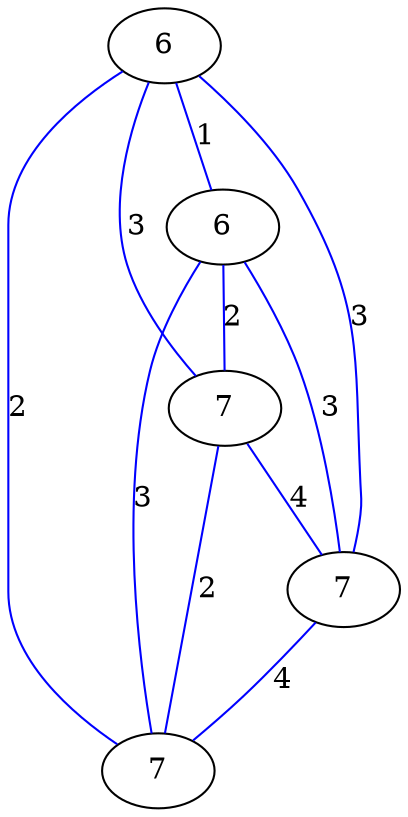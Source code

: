 graph G {
	0 [label="6"];
	1 [label="6"];
	2 [label="7"];
	3 [label="7"];
	4 [label="7"];
	0 -- 1 [label="1", color=blue];
	0 -- 2 [label="3", color=blue];
	0 -- 3 [label="3", color=blue];
	0 -- 4 [label="2", color=blue];
	1 -- 2 [label="2", color=blue];
	1 -- 3 [label="3", color=blue];
	1 -- 4 [label="3", color=blue];
	2 -- 3 [label="4", color=blue];
	2 -- 4 [label="2", color=blue];
	3 -- 4 [label="4", color=blue];
}